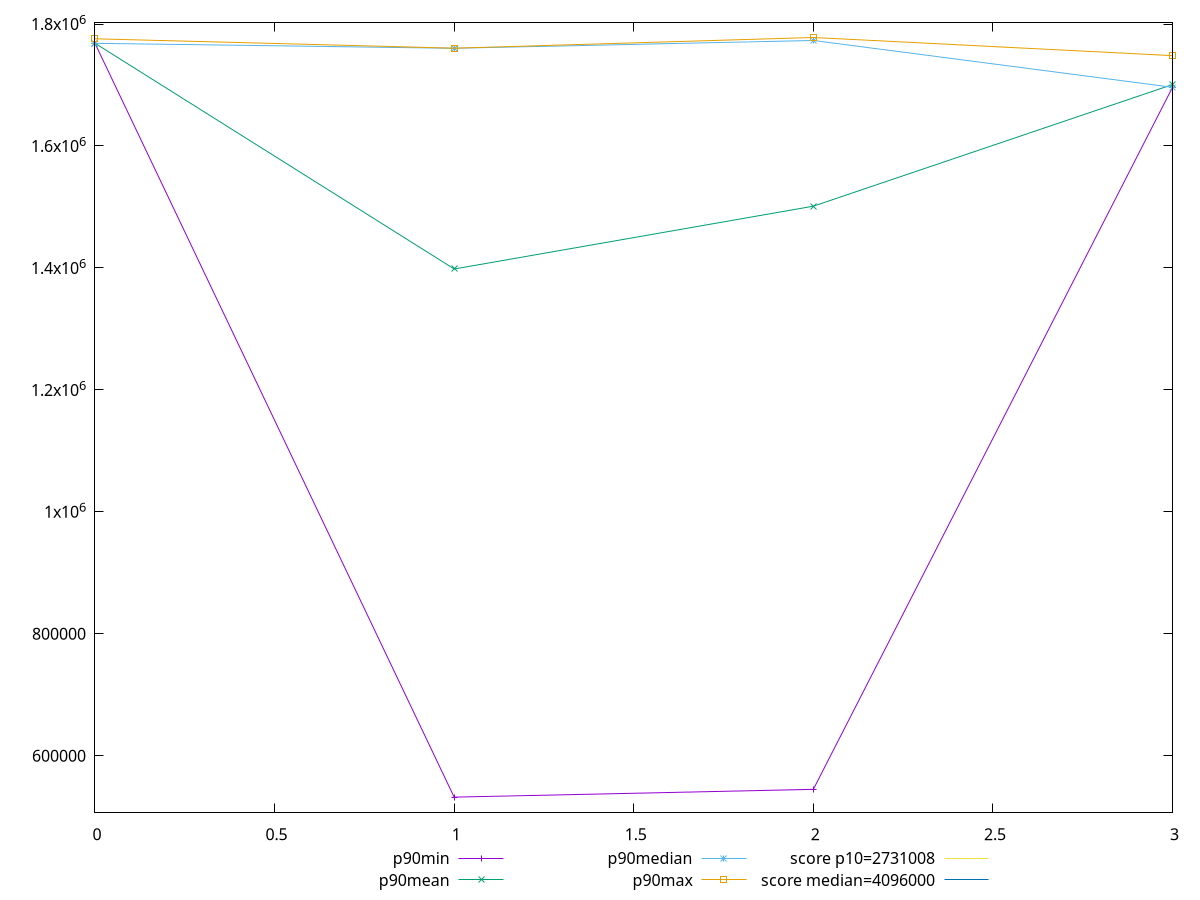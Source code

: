 reset

$p90Min <<EOF
0 1768286
1 532107
2 544923
3 1696130
EOF

$p90Mean <<EOF
0 1768424.914893617
1 1398269.0212765958
2 1501310.817204301
3 1700747.8510638298
EOF

$p90Median <<EOF
0 1768341.5
1 1760238
2 1773032
3 1696201
EOF

$p90Max <<EOF
0 1775760
1 1760359
2 1777916
3 1748132
EOF

set key outside below
set xrange [0:3]
set yrange [507190.82:1802832.18]
set trange [507190.82:1802832.18]
set terminal svg size 640, 560 enhanced background rgb 'white'
set output "reports/report_00027_2021-02-24T12-40-31.850Z/total-byte-weight/progression/value.svg"

plot $p90Min title "p90min" with linespoints, \
     $p90Mean title "p90mean" with linespoints, \
     $p90Median title "p90median" with linespoints, \
     $p90Max title "p90max" with linespoints, \
     2731008 title "score p10=2731008", \
     4096000 title "score median=4096000"

reset
